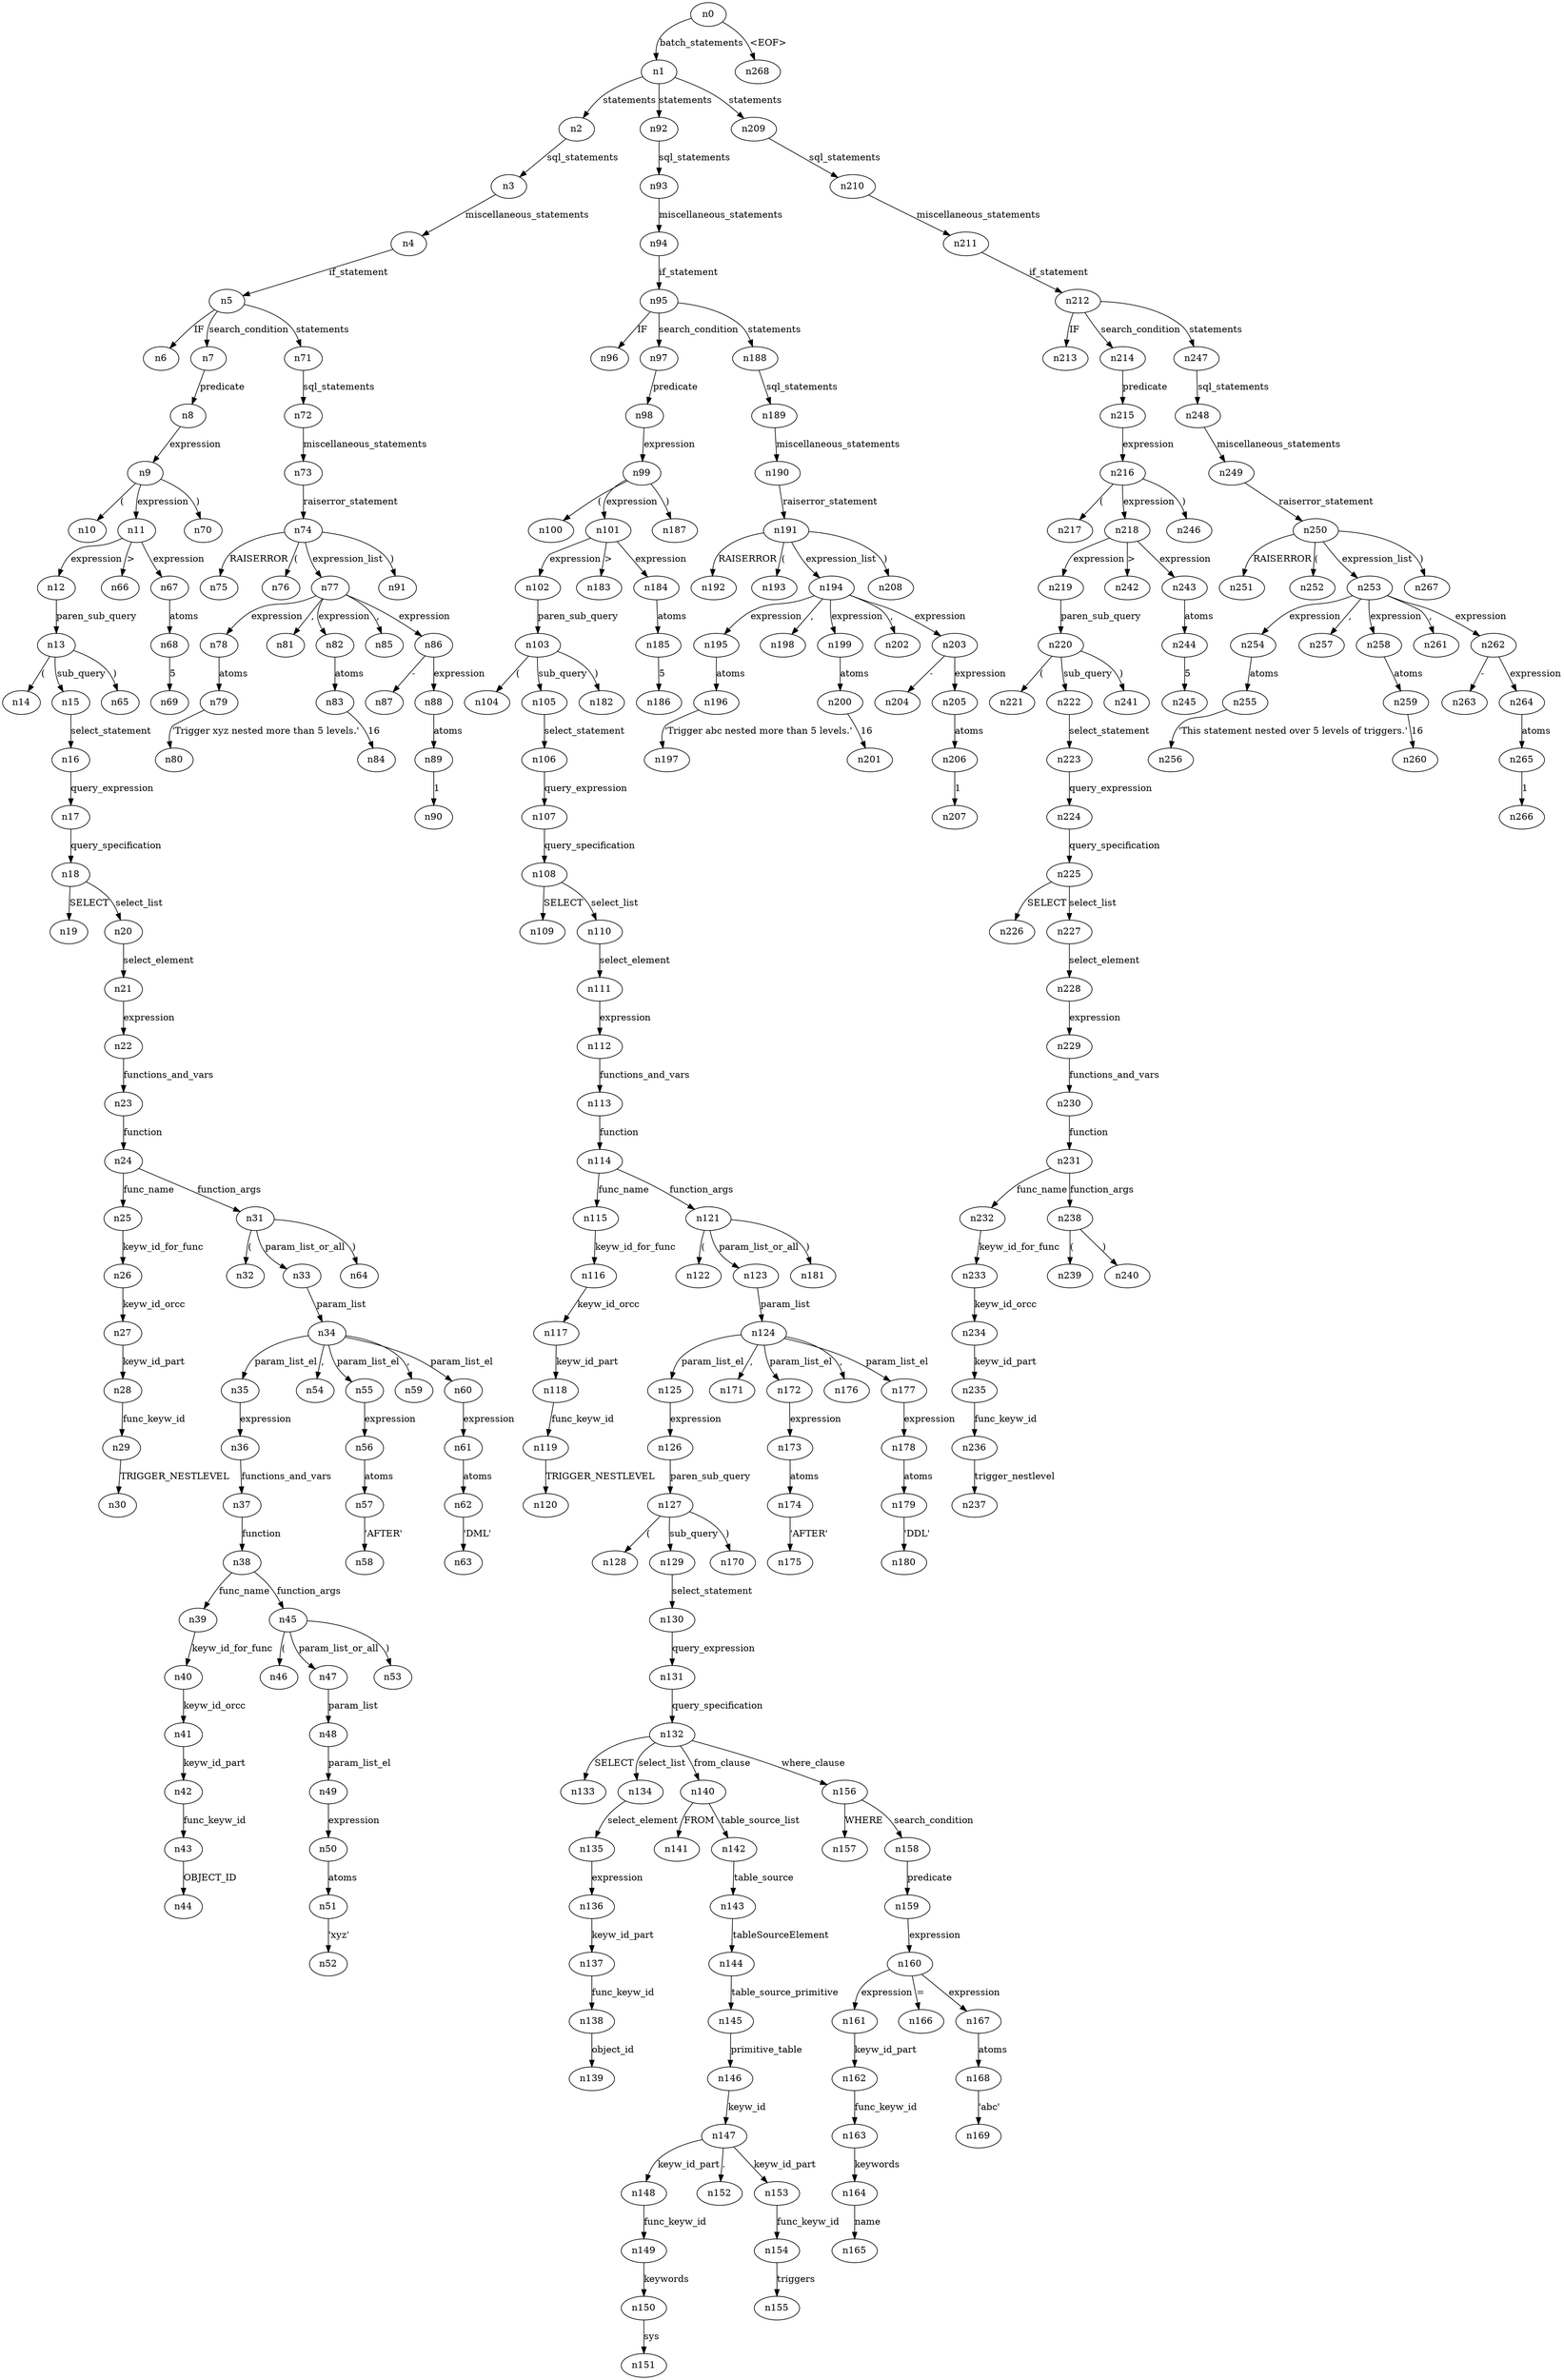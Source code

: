 digraph ParseTree {
  n0 -> n1 [label="batch_statements"];
  n1 -> n2 [label="statements"];
  n2 -> n3 [label="sql_statements"];
  n3 -> n4 [label="miscellaneous_statements"];
  n4 -> n5 [label="if_statement"];
  n5 -> n6 [label="IF"];
  n5 -> n7 [label="search_condition"];
  n7 -> n8 [label="predicate"];
  n8 -> n9 [label="expression"];
  n9 -> n10 [label="("];
  n9 -> n11 [label="expression"];
  n11 -> n12 [label="expression"];
  n12 -> n13 [label="paren_sub_query"];
  n13 -> n14 [label="("];
  n13 -> n15 [label="sub_query"];
  n15 -> n16 [label="select_statement"];
  n16 -> n17 [label="query_expression"];
  n17 -> n18 [label="query_specification"];
  n18 -> n19 [label="SELECT"];
  n18 -> n20 [label="select_list"];
  n20 -> n21 [label="select_element"];
  n21 -> n22 [label="expression"];
  n22 -> n23 [label="functions_and_vars"];
  n23 -> n24 [label="function"];
  n24 -> n25 [label="func_name"];
  n25 -> n26 [label="keyw_id_for_func"];
  n26 -> n27 [label="keyw_id_orcc"];
  n27 -> n28 [label="keyw_id_part"];
  n28 -> n29 [label="func_keyw_id"];
  n29 -> n30 [label="TRIGGER_NESTLEVEL"];
  n24 -> n31 [label="function_args"];
  n31 -> n32 [label="("];
  n31 -> n33 [label="param_list_or_all"];
  n33 -> n34 [label="param_list"];
  n34 -> n35 [label="param_list_el"];
  n35 -> n36 [label="expression"];
  n36 -> n37 [label="functions_and_vars"];
  n37 -> n38 [label="function"];
  n38 -> n39 [label="func_name"];
  n39 -> n40 [label="keyw_id_for_func"];
  n40 -> n41 [label="keyw_id_orcc"];
  n41 -> n42 [label="keyw_id_part"];
  n42 -> n43 [label="func_keyw_id"];
  n43 -> n44 [label="OBJECT_ID"];
  n38 -> n45 [label="function_args"];
  n45 -> n46 [label="("];
  n45 -> n47 [label="param_list_or_all"];
  n47 -> n48 [label="param_list"];
  n48 -> n49 [label="param_list_el"];
  n49 -> n50 [label="expression"];
  n50 -> n51 [label="atoms"];
  n51 -> n52 [label="'xyz'"];
  n45 -> n53 [label=")"];
  n34 -> n54 [label=","];
  n34 -> n55 [label="param_list_el"];
  n55 -> n56 [label="expression"];
  n56 -> n57 [label="atoms"];
  n57 -> n58 [label="'AFTER'"];
  n34 -> n59 [label=","];
  n34 -> n60 [label="param_list_el"];
  n60 -> n61 [label="expression"];
  n61 -> n62 [label="atoms"];
  n62 -> n63 [label="'DML'"];
  n31 -> n64 [label=")"];
  n13 -> n65 [label=")"];
  n11 -> n66 [label=">"];
  n11 -> n67 [label="expression"];
  n67 -> n68 [label="atoms"];
  n68 -> n69 [label="5"];
  n9 -> n70 [label=")"];
  n5 -> n71 [label="statements"];
  n71 -> n72 [label="sql_statements"];
  n72 -> n73 [label="miscellaneous_statements"];
  n73 -> n74 [label="raiserror_statement"];
  n74 -> n75 [label="RAISERROR"];
  n74 -> n76 [label="("];
  n74 -> n77 [label="expression_list"];
  n77 -> n78 [label="expression"];
  n78 -> n79 [label="atoms"];
  n79 -> n80 [label="'Trigger xyz nested more than 5 levels.'"];
  n77 -> n81 [label=","];
  n77 -> n82 [label="expression"];
  n82 -> n83 [label="atoms"];
  n83 -> n84 [label="16"];
  n77 -> n85 [label=","];
  n77 -> n86 [label="expression"];
  n86 -> n87 [label="-"];
  n86 -> n88 [label="expression"];
  n88 -> n89 [label="atoms"];
  n89 -> n90 [label="1"];
  n74 -> n91 [label=")"];
  n1 -> n92 [label="statements"];
  n92 -> n93 [label="sql_statements"];
  n93 -> n94 [label="miscellaneous_statements"];
  n94 -> n95 [label="if_statement"];
  n95 -> n96 [label="IF"];
  n95 -> n97 [label="search_condition"];
  n97 -> n98 [label="predicate"];
  n98 -> n99 [label="expression"];
  n99 -> n100 [label="("];
  n99 -> n101 [label="expression"];
  n101 -> n102 [label="expression"];
  n102 -> n103 [label="paren_sub_query"];
  n103 -> n104 [label="("];
  n103 -> n105 [label="sub_query"];
  n105 -> n106 [label="select_statement"];
  n106 -> n107 [label="query_expression"];
  n107 -> n108 [label="query_specification"];
  n108 -> n109 [label="SELECT"];
  n108 -> n110 [label="select_list"];
  n110 -> n111 [label="select_element"];
  n111 -> n112 [label="expression"];
  n112 -> n113 [label="functions_and_vars"];
  n113 -> n114 [label="function"];
  n114 -> n115 [label="func_name"];
  n115 -> n116 [label="keyw_id_for_func"];
  n116 -> n117 [label="keyw_id_orcc"];
  n117 -> n118 [label="keyw_id_part"];
  n118 -> n119 [label="func_keyw_id"];
  n119 -> n120 [label="TRIGGER_NESTLEVEL"];
  n114 -> n121 [label="function_args"];
  n121 -> n122 [label="("];
  n121 -> n123 [label="param_list_or_all"];
  n123 -> n124 [label="param_list"];
  n124 -> n125 [label="param_list_el"];
  n125 -> n126 [label="expression"];
  n126 -> n127 [label="paren_sub_query"];
  n127 -> n128 [label="("];
  n127 -> n129 [label="sub_query"];
  n129 -> n130 [label="select_statement"];
  n130 -> n131 [label="query_expression"];
  n131 -> n132 [label="query_specification"];
  n132 -> n133 [label="SELECT"];
  n132 -> n134 [label="select_list"];
  n134 -> n135 [label="select_element"];
  n135 -> n136 [label="expression"];
  n136 -> n137 [label="keyw_id_part"];
  n137 -> n138 [label="func_keyw_id"];
  n138 -> n139 [label="object_id"];
  n132 -> n140 [label="from_clause"];
  n140 -> n141 [label="FROM"];
  n140 -> n142 [label="table_source_list"];
  n142 -> n143 [label="table_source"];
  n143 -> n144 [label="tableSourceElement"];
  n144 -> n145 [label="table_source_primitive"];
  n145 -> n146 [label="primitive_table"];
  n146 -> n147 [label="keyw_id"];
  n147 -> n148 [label="keyw_id_part"];
  n148 -> n149 [label="func_keyw_id"];
  n149 -> n150 [label="keywords"];
  n150 -> n151 [label="sys"];
  n147 -> n152 [label="."];
  n147 -> n153 [label="keyw_id_part"];
  n153 -> n154 [label="func_keyw_id"];
  n154 -> n155 [label="triggers"];
  n132 -> n156 [label="where_clause"];
  n156 -> n157 [label="WHERE"];
  n156 -> n158 [label="search_condition"];
  n158 -> n159 [label="predicate"];
  n159 -> n160 [label="expression"];
  n160 -> n161 [label="expression"];
  n161 -> n162 [label="keyw_id_part"];
  n162 -> n163 [label="func_keyw_id"];
  n163 -> n164 [label="keywords"];
  n164 -> n165 [label="name"];
  n160 -> n166 [label="="];
  n160 -> n167 [label="expression"];
  n167 -> n168 [label="atoms"];
  n168 -> n169 [label="'abc'"];
  n127 -> n170 [label=")"];
  n124 -> n171 [label=","];
  n124 -> n172 [label="param_list_el"];
  n172 -> n173 [label="expression"];
  n173 -> n174 [label="atoms"];
  n174 -> n175 [label="'AFTER'"];
  n124 -> n176 [label=","];
  n124 -> n177 [label="param_list_el"];
  n177 -> n178 [label="expression"];
  n178 -> n179 [label="atoms"];
  n179 -> n180 [label="'DDL'"];
  n121 -> n181 [label=")"];
  n103 -> n182 [label=")"];
  n101 -> n183 [label=">"];
  n101 -> n184 [label="expression"];
  n184 -> n185 [label="atoms"];
  n185 -> n186 [label="5"];
  n99 -> n187 [label=")"];
  n95 -> n188 [label="statements"];
  n188 -> n189 [label="sql_statements"];
  n189 -> n190 [label="miscellaneous_statements"];
  n190 -> n191 [label="raiserror_statement"];
  n191 -> n192 [label="RAISERROR"];
  n191 -> n193 [label="("];
  n191 -> n194 [label="expression_list"];
  n194 -> n195 [label="expression"];
  n195 -> n196 [label="atoms"];
  n196 -> n197 [label="'Trigger abc nested more than 5 levels.'"];
  n194 -> n198 [label=","];
  n194 -> n199 [label="expression"];
  n199 -> n200 [label="atoms"];
  n200 -> n201 [label="16"];
  n194 -> n202 [label=","];
  n194 -> n203 [label="expression"];
  n203 -> n204 [label="-"];
  n203 -> n205 [label="expression"];
  n205 -> n206 [label="atoms"];
  n206 -> n207 [label="1"];
  n191 -> n208 [label=")"];
  n1 -> n209 [label="statements"];
  n209 -> n210 [label="sql_statements"];
  n210 -> n211 [label="miscellaneous_statements"];
  n211 -> n212 [label="if_statement"];
  n212 -> n213 [label="IF"];
  n212 -> n214 [label="search_condition"];
  n214 -> n215 [label="predicate"];
  n215 -> n216 [label="expression"];
  n216 -> n217 [label="("];
  n216 -> n218 [label="expression"];
  n218 -> n219 [label="expression"];
  n219 -> n220 [label="paren_sub_query"];
  n220 -> n221 [label="("];
  n220 -> n222 [label="sub_query"];
  n222 -> n223 [label="select_statement"];
  n223 -> n224 [label="query_expression"];
  n224 -> n225 [label="query_specification"];
  n225 -> n226 [label="SELECT"];
  n225 -> n227 [label="select_list"];
  n227 -> n228 [label="select_element"];
  n228 -> n229 [label="expression"];
  n229 -> n230 [label="functions_and_vars"];
  n230 -> n231 [label="function"];
  n231 -> n232 [label="func_name"];
  n232 -> n233 [label="keyw_id_for_func"];
  n233 -> n234 [label="keyw_id_orcc"];
  n234 -> n235 [label="keyw_id_part"];
  n235 -> n236 [label="func_keyw_id"];
  n236 -> n237 [label="trigger_nestlevel"];
  n231 -> n238 [label="function_args"];
  n238 -> n239 [label="("];
  n238 -> n240 [label=")"];
  n220 -> n241 [label=")"];
  n218 -> n242 [label=">"];
  n218 -> n243 [label="expression"];
  n243 -> n244 [label="atoms"];
  n244 -> n245 [label="5"];
  n216 -> n246 [label=")"];
  n212 -> n247 [label="statements"];
  n247 -> n248 [label="sql_statements"];
  n248 -> n249 [label="miscellaneous_statements"];
  n249 -> n250 [label="raiserror_statement"];
  n250 -> n251 [label="RAISERROR"];
  n250 -> n252 [label="("];
  n250 -> n253 [label="expression_list"];
  n253 -> n254 [label="expression"];
  n254 -> n255 [label="atoms"];
  n255 -> n256 [label="'This statement nested over 5 levels of triggers.'"];
  n253 -> n257 [label=","];
  n253 -> n258 [label="expression"];
  n258 -> n259 [label="atoms"];
  n259 -> n260 [label="16"];
  n253 -> n261 [label=","];
  n253 -> n262 [label="expression"];
  n262 -> n263 [label="-"];
  n262 -> n264 [label="expression"];
  n264 -> n265 [label="atoms"];
  n265 -> n266 [label="1"];
  n250 -> n267 [label=")"];
  n0 -> n268 [label="<EOF>"];
}